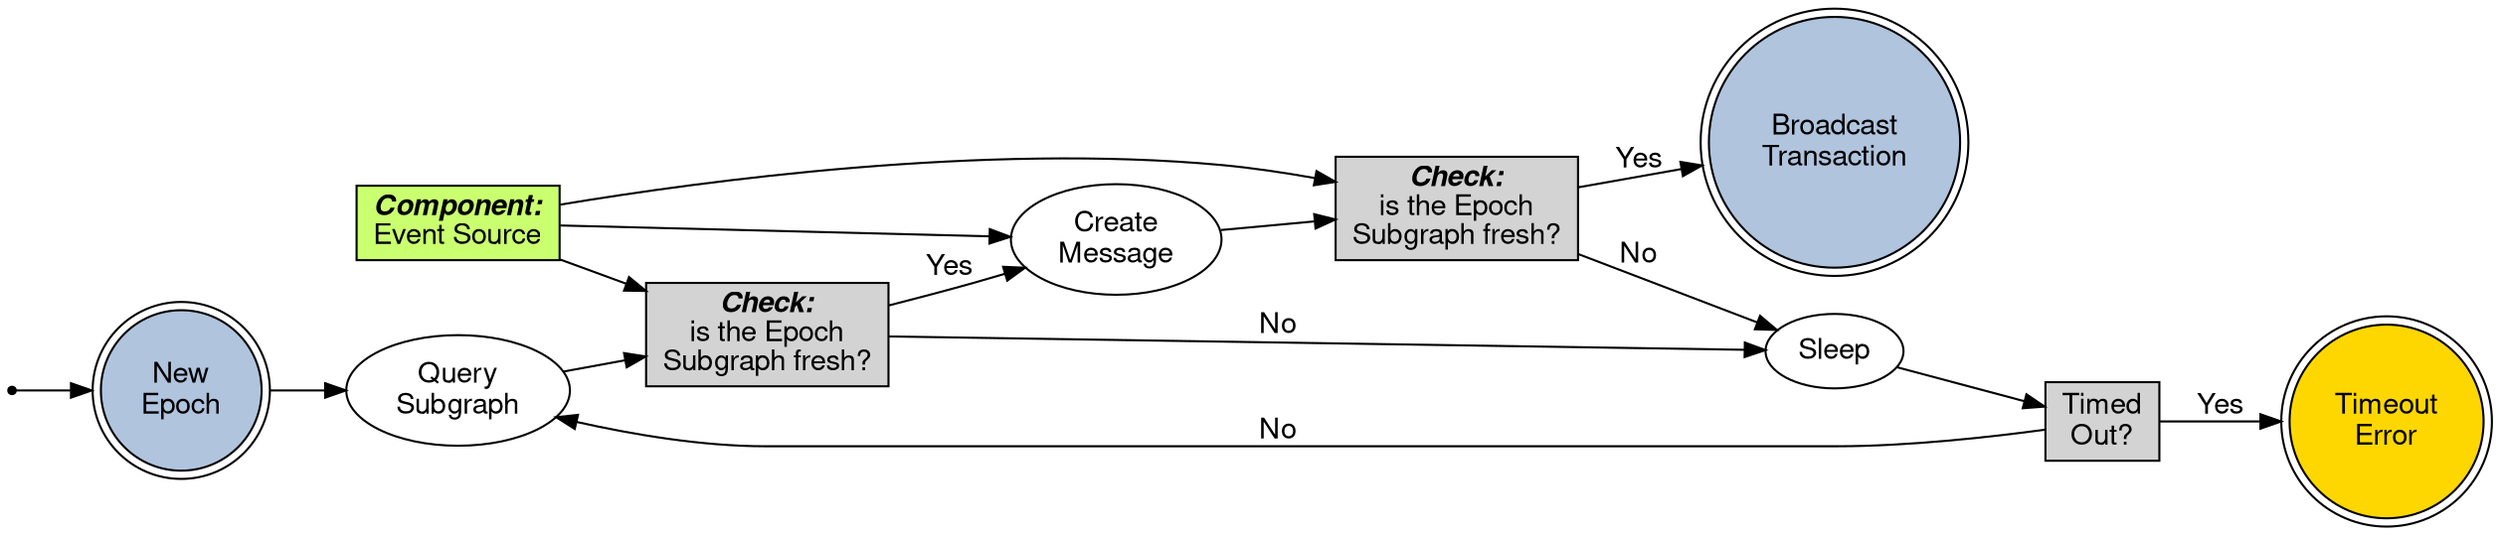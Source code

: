 digraph subgraph_freshness {
    // General Graph Display
    rankdir=LR
    fontname="Helvetica,Arial,sans-serif"
    edge [fontname="Helvetica,Arial,sans-serif"]
    node [fontname="Helvetica,Arial,sans-serif", shape=ellipse,
          style=filled, fillcolor="white"]

    // Node Definitions
    ENTRY [shape=point, fillcolor="black"]
    NewEpoch [label="New\nEpoch", shape=doublecircle, fillcolor="lightsteelblue"]
    QuerySubgraph [label="Query\nSubgraph"]
    CreateMessage [label="Create\nMessage"]
    BroadcastTransaction [label="Broadcast\nTransaction", shape=doublecircle, fillcolor=lightsteelblue]
    Sleep

    EventSource [label=<<I><B>Component:</B></I><BR/>Event Source>, shape=rect, fillcolor=darkolivegreen1]

    COND_IS_FRESH_1 [label=<<I><B>Check:</B></I><BR/>is the Epoch<BR/>Subgraph fresh?>, shape=rect, fillcolor=lightgray]
    COND_IS_FRESH_2 [label=<<I><B>Check:</B></I><BR/>is the Epoch<BR/>Subgraph fresh?>, shape=rect, fillcolor=lightgray]
    COND_TIMEOUT [label="Timed\nOut?", shape=rect, fillcolor=lightgray]

    ErrorTimeout [label="Timeout\nError", shape=doublecircle, fillcolor=gold]


    // Transitions
    ENTRY -> NewEpoch

    NewEpoch -> QuerySubgraph
    QuerySubgraph -> COND_IS_FRESH_1

    COND_IS_FRESH_1 -> CreateMessage [label="Yes"]
    COND_IS_FRESH_1 -> Sleep [label="No"]

    CreateMessage -> COND_IS_FRESH_2

    COND_IS_FRESH_2 -> BroadcastTransaction [label="Yes"]
    COND_IS_FRESH_2 -> Sleep [label="No"]

    Sleep -> COND_TIMEOUT
    COND_TIMEOUT -> QuerySubgraph [label="No"]
    COND_TIMEOUT -> ErrorTimeout [label="Yes"]

    EventSource -> COND_IS_FRESH_1
    EventSource -> COND_IS_FRESH_2
    EventSource -> CreateMessage
}
